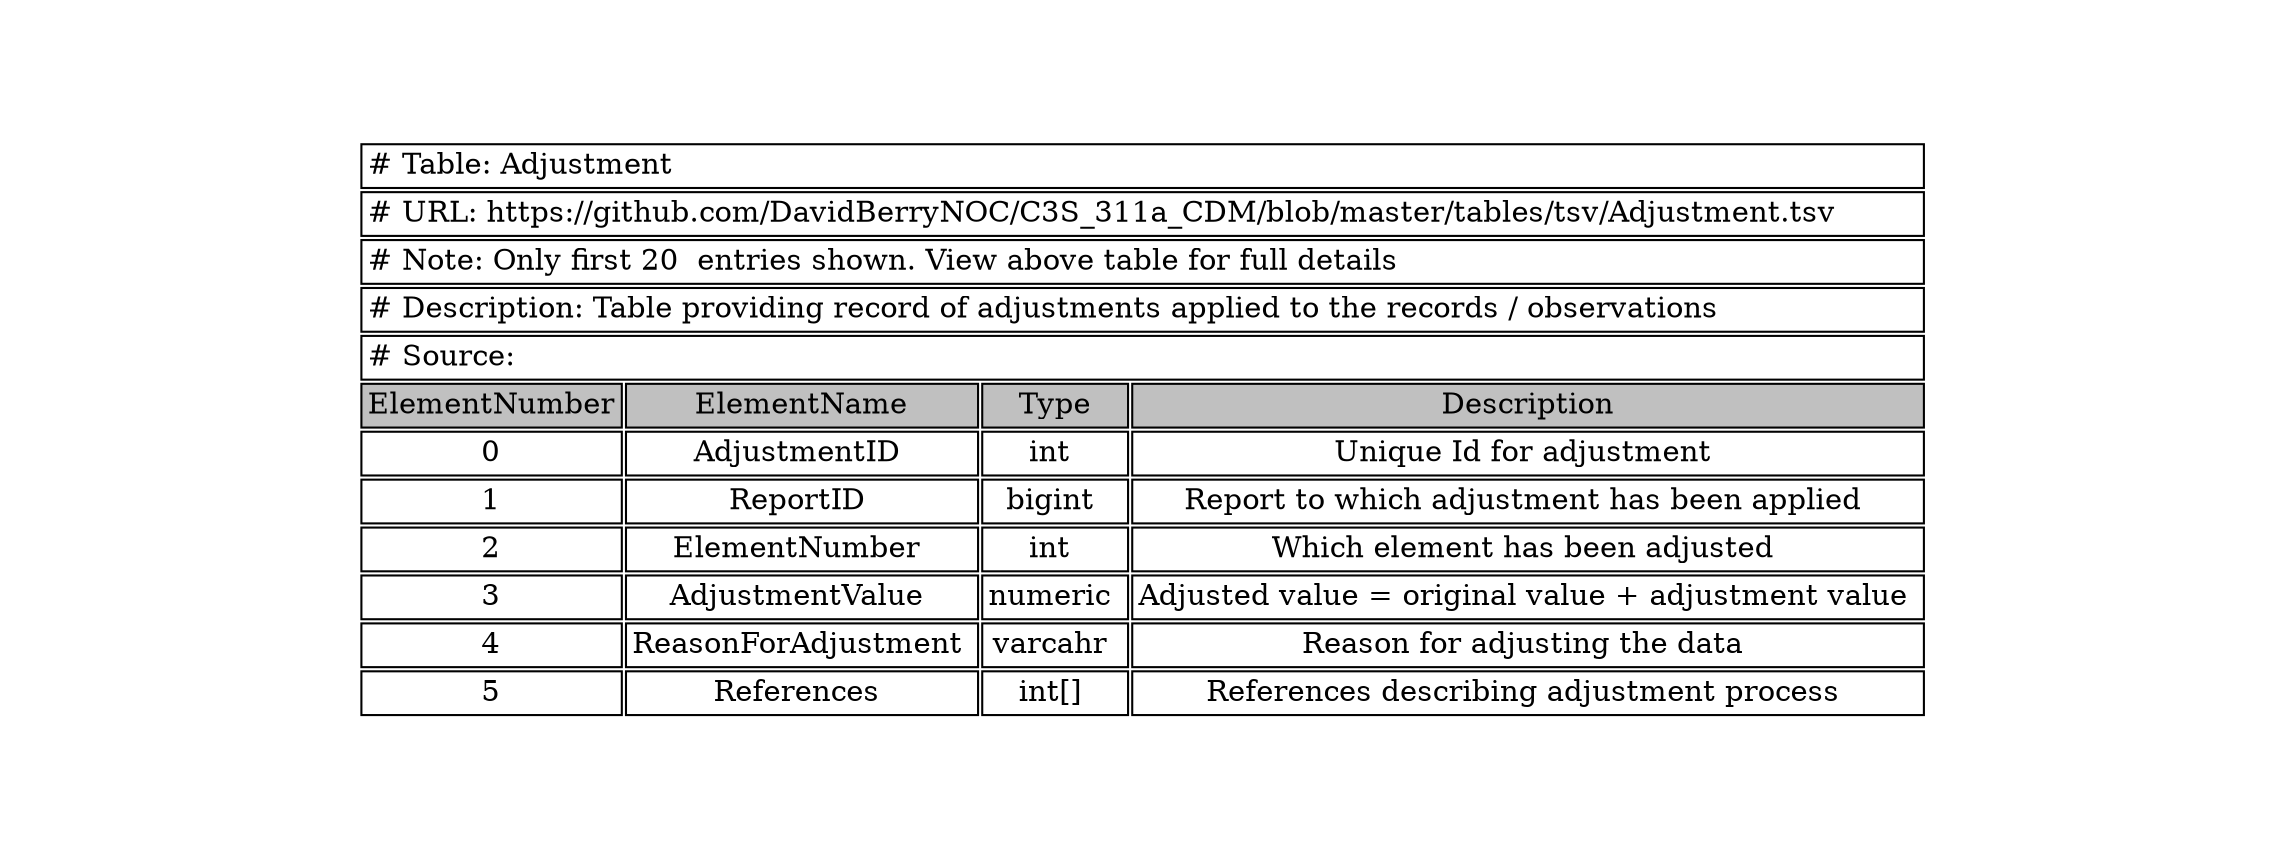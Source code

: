 digraph Adjustment {
node [color=white]
Adjustment [label=<<TABLE BORDER="0" CELLBORDER="1" CELLSPACING="2" COLOR="BLACK">
<TR><TD COLSPAN="4" ALIGN="left" PORT="head"># Table: Adjustment</TD></TR>
<TR><TD COLSPAN="4" ALIGN="left"># URL: https://github.com/DavidBerryNOC/C3S_311a_CDM/blob/master/tables/tsv/Adjustment.tsv</TD></TR>
<TR><TD COLSPAN="4" ALIGN="left"># Note: Only first 20  entries shown. View above table for full details</TD></TR>
<TR><TD ALIGN="left" COLSPAN="4"># Description: Table providing record of adjustments applied to the records / observations</TD></TR>
<TR><TD ALIGN="left" COLSPAN="4"># Source:</TD></TR>
<TR><TD BGCOLOR="GRAY">ElementNumber</TD><TD BGCOLOR="GRAY">ElementName</TD><TD BGCOLOR="GRAY">Type</TD><TD BGCOLOR="GRAY">Description</TD></TR>
<TR><TD>0</TD><TD>AdjustmentID </TD><TD>int </TD><TD>Unique Id for adjustment </TD></TR>
<TR><TD>1</TD><TD>ReportID </TD><TD>bigint </TD><TD>Report to which adjustment has been applied </TD></TR>
<TR><TD>2</TD><TD>ElementNumber </TD><TD>int </TD><TD>Which element has been adjusted </TD></TR>
<TR><TD>3</TD><TD>AdjustmentValue </TD><TD>numeric </TD><TD>Adjusted value = original value + adjustment value </TD></TR>
<TR><TD>4</TD><TD>ReasonForAdjustment </TD><TD>varcahr </TD><TD>Reason for adjusting the data </TD></TR>
<TR><TD>5</TD><TD>References </TD><TD>int[] </TD><TD>References describing adjustment process </TD></TR>
</TABLE>>];
}
